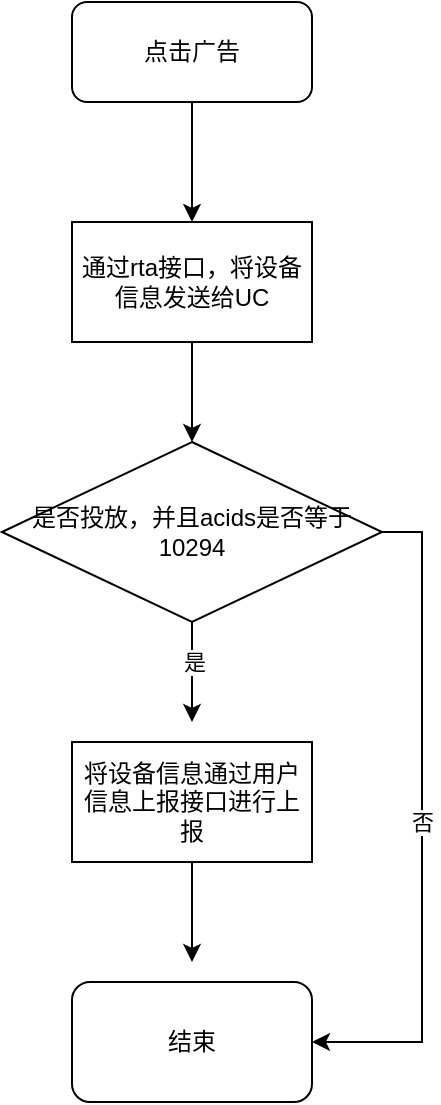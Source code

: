 <mxfile version="18.0.3" type="github"><diagram id="vecbFrrf8Tlhkg4MgVR0" name="Page-1"><mxGraphModel dx="2037" dy="974" grid="1" gridSize="10" guides="1" tooltips="1" connect="1" arrows="1" fold="1" page="1" pageScale="1" pageWidth="827" pageHeight="1169" math="0" shadow="0"><root><mxCell id="0"/><mxCell id="1" parent="0"/><mxCell id="PRPSc1G5RmcQTF8lTGPz-3" style="edgeStyle=orthogonalEdgeStyle;rounded=0;orthogonalLoop=1;jettySize=auto;html=1;" edge="1" parent="1" source="PRPSc1G5RmcQTF8lTGPz-1"><mxGeometry relative="1" as="geometry"><mxPoint x="510" y="310" as="targetPoint"/></mxGeometry></mxCell><mxCell id="PRPSc1G5RmcQTF8lTGPz-1" value="点击广告" style="rounded=1;whiteSpace=wrap;html=1;" vertex="1" parent="1"><mxGeometry x="450" y="200" width="120" height="50" as="geometry"/></mxCell><mxCell id="PRPSc1G5RmcQTF8lTGPz-5" style="edgeStyle=orthogonalEdgeStyle;rounded=0;orthogonalLoop=1;jettySize=auto;html=1;" edge="1" parent="1" source="PRPSc1G5RmcQTF8lTGPz-4"><mxGeometry relative="1" as="geometry"><mxPoint x="510" y="420" as="targetPoint"/></mxGeometry></mxCell><mxCell id="PRPSc1G5RmcQTF8lTGPz-4" value="通过rta接口，将设备信息发送给UC" style="rounded=0;whiteSpace=wrap;html=1;" vertex="1" parent="1"><mxGeometry x="450" y="310" width="120" height="60" as="geometry"/></mxCell><mxCell id="PRPSc1G5RmcQTF8lTGPz-7" style="edgeStyle=orthogonalEdgeStyle;rounded=0;orthogonalLoop=1;jettySize=auto;html=1;" edge="1" parent="1" source="PRPSc1G5RmcQTF8lTGPz-6"><mxGeometry relative="1" as="geometry"><mxPoint x="510" y="560" as="targetPoint"/></mxGeometry></mxCell><mxCell id="PRPSc1G5RmcQTF8lTGPz-8" value="是" style="edgeLabel;html=1;align=center;verticalAlign=middle;resizable=0;points=[];" vertex="1" connectable="0" parent="PRPSc1G5RmcQTF8lTGPz-7"><mxGeometry x="-0.2" y="1" relative="1" as="geometry"><mxPoint as="offset"/></mxGeometry></mxCell><mxCell id="PRPSc1G5RmcQTF8lTGPz-9" value="否" style="edgeStyle=orthogonalEdgeStyle;rounded=0;orthogonalLoop=1;jettySize=auto;html=1;exitX=1;exitY=0.5;exitDx=0;exitDy=0;entryX=1;entryY=0.5;entryDx=0;entryDy=0;" edge="1" parent="1" source="PRPSc1G5RmcQTF8lTGPz-6" target="PRPSc1G5RmcQTF8lTGPz-12"><mxGeometry relative="1" as="geometry"><mxPoint x="730" y="465" as="targetPoint"/></mxGeometry></mxCell><mxCell id="PRPSc1G5RmcQTF8lTGPz-6" value="是否投放，并且acids是否等于10294" style="rhombus;whiteSpace=wrap;html=1;" vertex="1" parent="1"><mxGeometry x="415" y="420" width="190" height="90" as="geometry"/></mxCell><mxCell id="PRPSc1G5RmcQTF8lTGPz-11" style="edgeStyle=orthogonalEdgeStyle;rounded=0;orthogonalLoop=1;jettySize=auto;html=1;" edge="1" parent="1" source="PRPSc1G5RmcQTF8lTGPz-10"><mxGeometry relative="1" as="geometry"><mxPoint x="510" y="680" as="targetPoint"/></mxGeometry></mxCell><mxCell id="PRPSc1G5RmcQTF8lTGPz-10" value="将设备信息通过用户信息上报接口进行上报" style="rounded=0;whiteSpace=wrap;html=1;" vertex="1" parent="1"><mxGeometry x="450" y="570" width="120" height="60" as="geometry"/></mxCell><mxCell id="PRPSc1G5RmcQTF8lTGPz-12" value="结束" style="rounded=1;whiteSpace=wrap;html=1;" vertex="1" parent="1"><mxGeometry x="450" y="690" width="120" height="60" as="geometry"/></mxCell></root></mxGraphModel></diagram></mxfile>